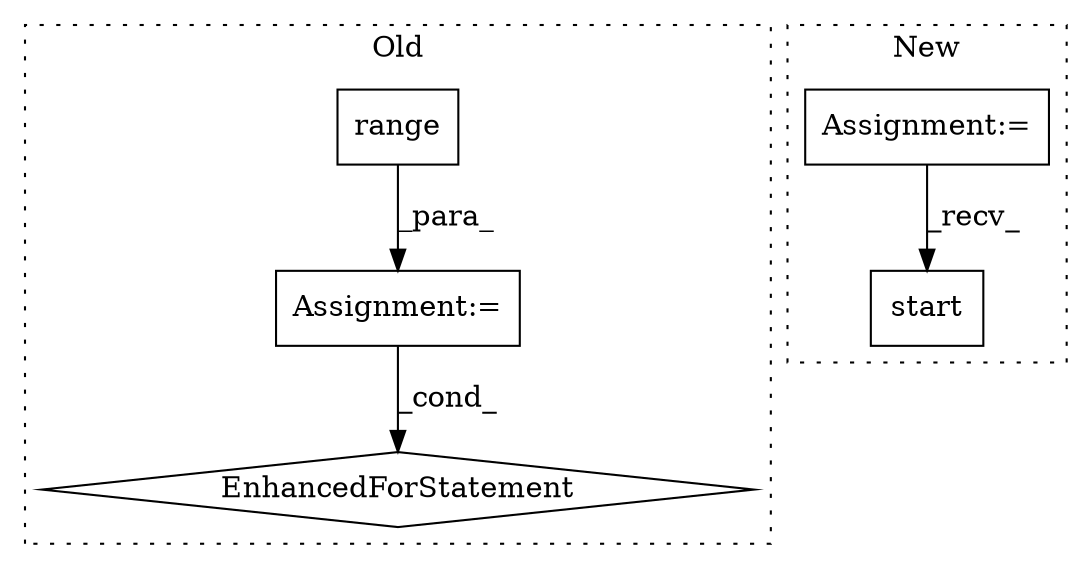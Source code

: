 digraph G {
subgraph cluster0 {
1 [label="range" a="32" s="2651,2667" l="6,1" shape="box"];
3 [label="Assignment:=" a="7" s="2590,2668" l="53,2" shape="box"];
5 [label="EnhancedForStatement" a="70" s="2590,2668" l="53,2" shape="diamond"];
label = "Old";
style="dotted";
}
subgraph cluster1 {
2 [label="start" a="32" s="3359" l="7" shape="box"];
4 [label="Assignment:=" a="7" s="3306" l="1" shape="box"];
label = "New";
style="dotted";
}
1 -> 3 [label="_para_"];
3 -> 5 [label="_cond_"];
4 -> 2 [label="_recv_"];
}